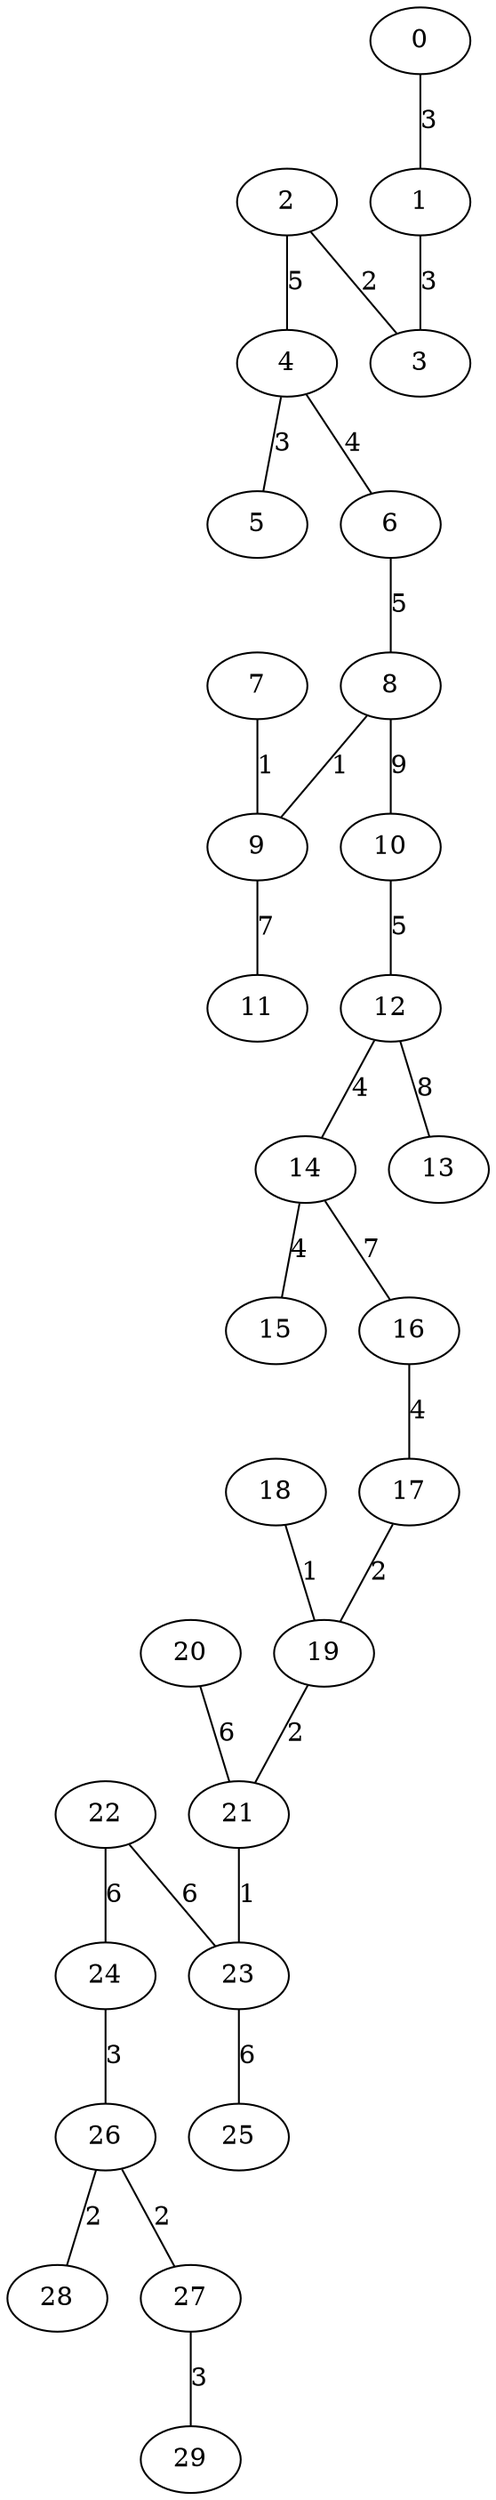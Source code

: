 graph {
	7 [label=7]
	9 [label=9]
	8 [label=8]
	18 [label=18]
	19 [label=19]
	21 [label=21]
	23 [label=23]
	2 [label=2]
	3 [label=3]
	17 [label=17]
	26 [label=26]
	28 [label=28]
	27 [label=27]
	0 [label=0]
	1 [label=1]
	4 [label=4]
	5 [label=5]
	24 [label=24]
	29 [label=29]
	6 [label=6]
	12 [label=12]
	14 [label=14]
	15 [label=15]
	16 [label=16]
	10 [label=10]
	20 [label=20]
	22 [label=22]
	25 [label=25]
	11 [label=11]
	13 [label=13]
	7 -- 9 [label=1]
	8 -- 9 [label=1]
	18 -- 19 [label=1]
	21 -- 23 [label=1]
	2 -- 3 [label=2]
	17 -- 19 [label=2]
	19 -- 21 [label=2]
	26 -- 28 [label=2]
	26 -- 27 [label=2]
	0 -- 1 [label=3]
	1 -- 3 [label=3]
	4 -- 5 [label=3]
	24 -- 26 [label=3]
	27 -- 29 [label=3]
	4 -- 6 [label=4]
	12 -- 14 [label=4]
	14 -- 15 [label=4]
	16 -- 17 [label=4]
	2 -- 4 [label=5]
	6 -- 8 [label=5]
	10 -- 12 [label=5]
	20 -- 21 [label=6]
	22 -- 24 [label=6]
	22 -- 23 [label=6]
	23 -- 25 [label=6]
	9 -- 11 [label=7]
	14 -- 16 [label=7]
	12 -- 13 [label=8]
	8 -- 10 [label=9]
}
